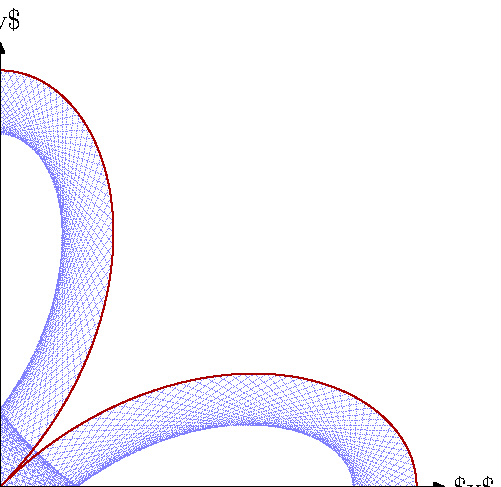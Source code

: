 \documentclass[border=5mm]{standalone}
\usepackage{luamplib}
\begin{document}
\mplibtextextlabel{enable}
\begin{mplibcode}
beginfig(1);

    numeric n; n = 2;
    path r; r = (for t=0 upto 360: 
        cosd(n * t) * dir t ...
    endfor cycle) scaled 150;

    numeric d; d = 29;
    path k; k = for t = 0 upto 360:
        point d * t mod 360 of r -- 
    endfor cycle;
    
    draw k dashed withdots scaled 1/8
        withpen pencircle scaled 1/4 
        withcolor 1/2[blue, white];
    draw r withcolor 2/3 red;

    path xx, yy;
    xx = (left -- right) scaled 160;
    yy = (down -- up) scaled 160;
    drawarrow xx; label.rt("$x$", point 1 of xx);
    drawarrow yy; label.top("$y$", point 1 of yy);

endfig;
\end{mplibcode}
\end{document}
